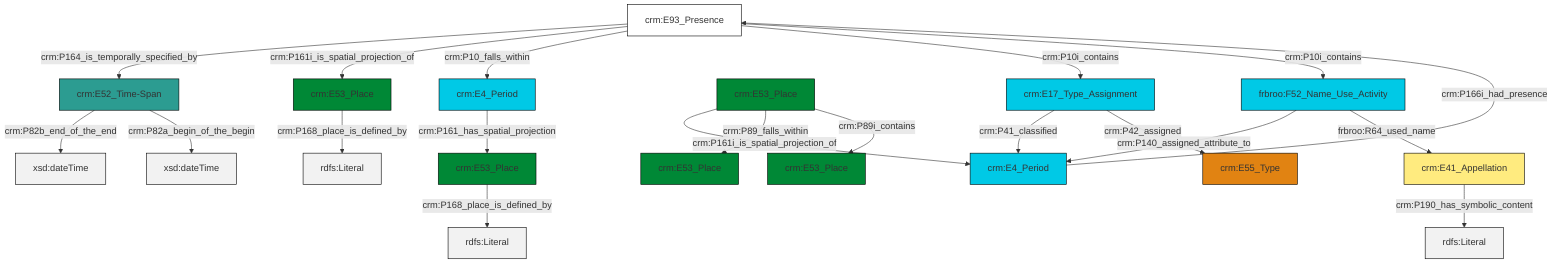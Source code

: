 graph TD
classDef Literal fill:#f2f2f2,stroke:#000000;
classDef CRM_Entity fill:#FFFFFF,stroke:#000000;
classDef Temporal_Entity fill:#00C9E6, stroke:#000000;
classDef Type fill:#E18312, stroke:#000000;
classDef Time-Span fill:#2C9C91, stroke:#000000;
classDef Appellation fill:#FFEB7F, stroke:#000000;
classDef Place fill:#008836, stroke:#000000;
classDef Persistent_Item fill:#B266B2, stroke:#000000;
classDef Conceptual_Object fill:#FFD700, stroke:#000000;
classDef Physical_Thing fill:#D2B48C, stroke:#000000;
classDef Actor fill:#f58aad, stroke:#000000;
classDef PC_Classes fill:#4ce600, stroke:#000000;
classDef Multi fill:#cccccc,stroke:#000000;

10["crm:E93_Presence"]:::CRM_Entity -->|crm:P164_is_temporally_specified_by| 11["crm:E52_Time-Span"]:::Time-Span
12["crm:E53_Place"]:::Place -->|crm:P168_place_is_defined_by| 13[rdfs:Literal]:::Literal
15["crm:E4_Period"]:::Temporal_Entity -->|crm:P166i_had_presence| 10["crm:E93_Presence"]:::CRM_Entity
10["crm:E93_Presence"]:::CRM_Entity -->|crm:P161i_is_spatial_projection_of| 12["crm:E53_Place"]:::Place
11["crm:E52_Time-Span"]:::Time-Span -->|crm:P82b_end_of_the_end| 19[xsd:dateTime]:::Literal
22["frbroo:F52_Name_Use_Activity"]:::Temporal_Entity -->|crm:P140_assigned_attribute_to| 15["crm:E4_Period"]:::Temporal_Entity
0["crm:E53_Place"]:::Place -->|crm:P168_place_is_defined_by| 23[rdfs:Literal]:::Literal
24["crm:E17_Type_Assignment"]:::Temporal_Entity -->|crm:P41_classified| 15["crm:E4_Period"]:::Temporal_Entity
4["crm:E41_Appellation"]:::Appellation -->|crm:P190_has_symbolic_content| 25[rdfs:Literal]:::Literal
20["crm:E53_Place"]:::Place -->|crm:P161i_is_spatial_projection_of| 15["crm:E4_Period"]:::Temporal_Entity
10["crm:E93_Presence"]:::CRM_Entity -->|crm:P10_falls_within| 2["crm:E4_Period"]:::Temporal_Entity
20["crm:E53_Place"]:::Place -->|crm:P89_falls_within| 17["crm:E53_Place"]:::Place
10["crm:E93_Presence"]:::CRM_Entity -->|crm:P10i_contains| 24["crm:E17_Type_Assignment"]:::Temporal_Entity
22["frbroo:F52_Name_Use_Activity"]:::Temporal_Entity -->|frbroo:R64_used_name| 4["crm:E41_Appellation"]:::Appellation
2["crm:E4_Period"]:::Temporal_Entity -->|crm:P161_has_spatial_projection| 0["crm:E53_Place"]:::Place
10["crm:E93_Presence"]:::CRM_Entity -->|crm:P10i_contains| 22["frbroo:F52_Name_Use_Activity"]:::Temporal_Entity
20["crm:E53_Place"]:::Place -->|crm:P89i_contains| 6["crm:E53_Place"]:::Place
24["crm:E17_Type_Assignment"]:::Temporal_Entity -->|crm:P42_assigned| 8["crm:E55_Type"]:::Type
11["crm:E52_Time-Span"]:::Time-Span -->|crm:P82a_begin_of_the_begin| 30[xsd:dateTime]:::Literal